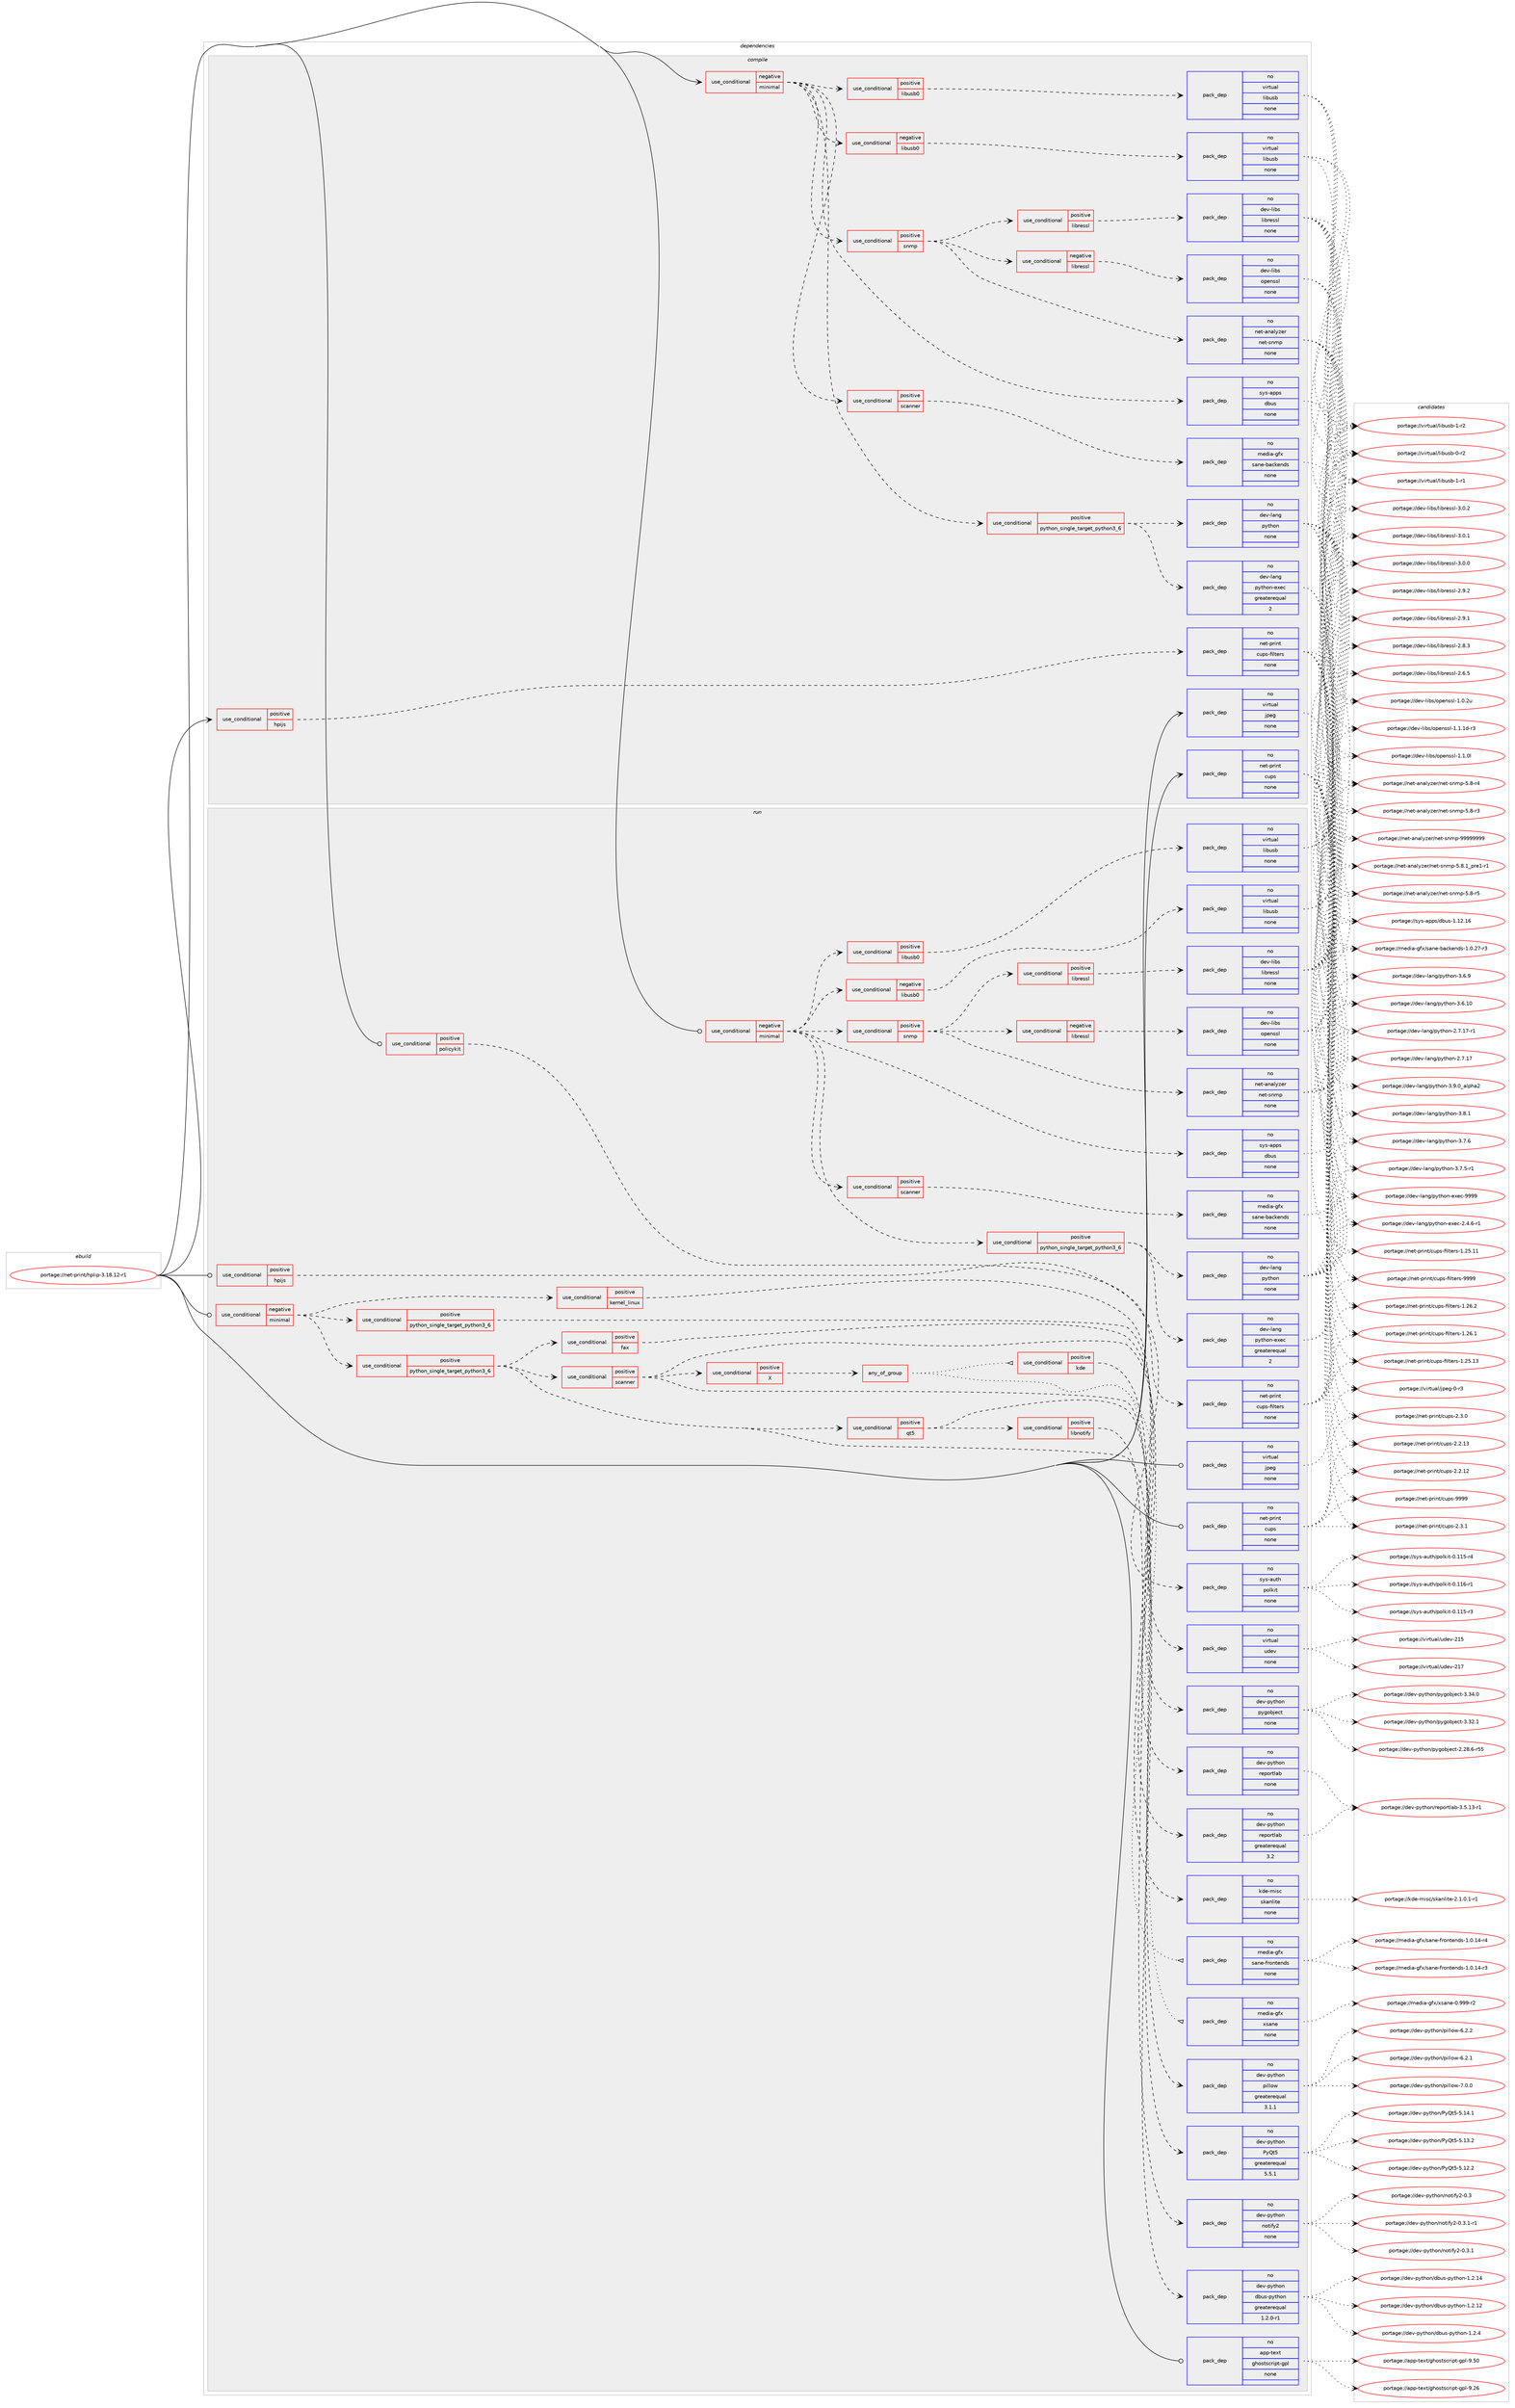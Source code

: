 digraph prolog {

# *************
# Graph options
# *************

newrank=true;
concentrate=true;
compound=true;
graph [rankdir=LR,fontname=Helvetica,fontsize=10,ranksep=1.5];#, ranksep=2.5, nodesep=0.2];
edge  [arrowhead=vee];
node  [fontname=Helvetica,fontsize=10];

# **********
# The ebuild
# **********

subgraph cluster_leftcol {
color=gray;
rank=same;
label=<<i>ebuild</i>>;
id [label="portage://net-print/hplip-3.18.12-r1", color=red, width=4, href="../net-print/hplip-3.18.12-r1.svg"];
}

# ****************
# The dependencies
# ****************

subgraph cluster_midcol {
color=gray;
label=<<i>dependencies</i>>;
subgraph cluster_compile {
fillcolor="#eeeeee";
style=filled;
label=<<i>compile</i>>;
subgraph cond23792 {
dependency117746 [label=<<TABLE BORDER="0" CELLBORDER="1" CELLSPACING="0" CELLPADDING="4"><TR><TD ROWSPAN="3" CELLPADDING="10">use_conditional</TD></TR><TR><TD>negative</TD></TR><TR><TD>minimal</TD></TR></TABLE>>, shape=none, color=red];
subgraph cond23793 {
dependency117747 [label=<<TABLE BORDER="0" CELLBORDER="1" CELLSPACING="0" CELLPADDING="4"><TR><TD ROWSPAN="3" CELLPADDING="10">use_conditional</TD></TR><TR><TD>positive</TD></TR><TR><TD>python_single_target_python3_6</TD></TR></TABLE>>, shape=none, color=red];
subgraph pack92022 {
dependency117748 [label=<<TABLE BORDER="0" CELLBORDER="1" CELLSPACING="0" CELLPADDING="4" WIDTH="220"><TR><TD ROWSPAN="6" CELLPADDING="30">pack_dep</TD></TR><TR><TD WIDTH="110">no</TD></TR><TR><TD>dev-lang</TD></TR><TR><TD>python</TD></TR><TR><TD>none</TD></TR><TR><TD></TD></TR></TABLE>>, shape=none, color=blue];
}
dependency117747:e -> dependency117748:w [weight=20,style="dashed",arrowhead="vee"];
subgraph pack92023 {
dependency117749 [label=<<TABLE BORDER="0" CELLBORDER="1" CELLSPACING="0" CELLPADDING="4" WIDTH="220"><TR><TD ROWSPAN="6" CELLPADDING="30">pack_dep</TD></TR><TR><TD WIDTH="110">no</TD></TR><TR><TD>dev-lang</TD></TR><TR><TD>python-exec</TD></TR><TR><TD>greaterequal</TD></TR><TR><TD>2</TD></TR></TABLE>>, shape=none, color=blue];
}
dependency117747:e -> dependency117749:w [weight=20,style="dashed",arrowhead="vee"];
}
dependency117746:e -> dependency117747:w [weight=20,style="dashed",arrowhead="vee"];
subgraph pack92024 {
dependency117750 [label=<<TABLE BORDER="0" CELLBORDER="1" CELLSPACING="0" CELLPADDING="4" WIDTH="220"><TR><TD ROWSPAN="6" CELLPADDING="30">pack_dep</TD></TR><TR><TD WIDTH="110">no</TD></TR><TR><TD>sys-apps</TD></TR><TR><TD>dbus</TD></TR><TR><TD>none</TD></TR><TR><TD></TD></TR></TABLE>>, shape=none, color=blue];
}
dependency117746:e -> dependency117750:w [weight=20,style="dashed",arrowhead="vee"];
subgraph cond23794 {
dependency117751 [label=<<TABLE BORDER="0" CELLBORDER="1" CELLSPACING="0" CELLPADDING="4"><TR><TD ROWSPAN="3" CELLPADDING="10">use_conditional</TD></TR><TR><TD>negative</TD></TR><TR><TD>libusb0</TD></TR></TABLE>>, shape=none, color=red];
subgraph pack92025 {
dependency117752 [label=<<TABLE BORDER="0" CELLBORDER="1" CELLSPACING="0" CELLPADDING="4" WIDTH="220"><TR><TD ROWSPAN="6" CELLPADDING="30">pack_dep</TD></TR><TR><TD WIDTH="110">no</TD></TR><TR><TD>virtual</TD></TR><TR><TD>libusb</TD></TR><TR><TD>none</TD></TR><TR><TD></TD></TR></TABLE>>, shape=none, color=blue];
}
dependency117751:e -> dependency117752:w [weight=20,style="dashed",arrowhead="vee"];
}
dependency117746:e -> dependency117751:w [weight=20,style="dashed",arrowhead="vee"];
subgraph cond23795 {
dependency117753 [label=<<TABLE BORDER="0" CELLBORDER="1" CELLSPACING="0" CELLPADDING="4"><TR><TD ROWSPAN="3" CELLPADDING="10">use_conditional</TD></TR><TR><TD>positive</TD></TR><TR><TD>libusb0</TD></TR></TABLE>>, shape=none, color=red];
subgraph pack92026 {
dependency117754 [label=<<TABLE BORDER="0" CELLBORDER="1" CELLSPACING="0" CELLPADDING="4" WIDTH="220"><TR><TD ROWSPAN="6" CELLPADDING="30">pack_dep</TD></TR><TR><TD WIDTH="110">no</TD></TR><TR><TD>virtual</TD></TR><TR><TD>libusb</TD></TR><TR><TD>none</TD></TR><TR><TD></TD></TR></TABLE>>, shape=none, color=blue];
}
dependency117753:e -> dependency117754:w [weight=20,style="dashed",arrowhead="vee"];
}
dependency117746:e -> dependency117753:w [weight=20,style="dashed",arrowhead="vee"];
subgraph cond23796 {
dependency117755 [label=<<TABLE BORDER="0" CELLBORDER="1" CELLSPACING="0" CELLPADDING="4"><TR><TD ROWSPAN="3" CELLPADDING="10">use_conditional</TD></TR><TR><TD>positive</TD></TR><TR><TD>scanner</TD></TR></TABLE>>, shape=none, color=red];
subgraph pack92027 {
dependency117756 [label=<<TABLE BORDER="0" CELLBORDER="1" CELLSPACING="0" CELLPADDING="4" WIDTH="220"><TR><TD ROWSPAN="6" CELLPADDING="30">pack_dep</TD></TR><TR><TD WIDTH="110">no</TD></TR><TR><TD>media-gfx</TD></TR><TR><TD>sane-backends</TD></TR><TR><TD>none</TD></TR><TR><TD></TD></TR></TABLE>>, shape=none, color=blue];
}
dependency117755:e -> dependency117756:w [weight=20,style="dashed",arrowhead="vee"];
}
dependency117746:e -> dependency117755:w [weight=20,style="dashed",arrowhead="vee"];
subgraph cond23797 {
dependency117757 [label=<<TABLE BORDER="0" CELLBORDER="1" CELLSPACING="0" CELLPADDING="4"><TR><TD ROWSPAN="3" CELLPADDING="10">use_conditional</TD></TR><TR><TD>positive</TD></TR><TR><TD>snmp</TD></TR></TABLE>>, shape=none, color=red];
subgraph cond23798 {
dependency117758 [label=<<TABLE BORDER="0" CELLBORDER="1" CELLSPACING="0" CELLPADDING="4"><TR><TD ROWSPAN="3" CELLPADDING="10">use_conditional</TD></TR><TR><TD>negative</TD></TR><TR><TD>libressl</TD></TR></TABLE>>, shape=none, color=red];
subgraph pack92028 {
dependency117759 [label=<<TABLE BORDER="0" CELLBORDER="1" CELLSPACING="0" CELLPADDING="4" WIDTH="220"><TR><TD ROWSPAN="6" CELLPADDING="30">pack_dep</TD></TR><TR><TD WIDTH="110">no</TD></TR><TR><TD>dev-libs</TD></TR><TR><TD>openssl</TD></TR><TR><TD>none</TD></TR><TR><TD></TD></TR></TABLE>>, shape=none, color=blue];
}
dependency117758:e -> dependency117759:w [weight=20,style="dashed",arrowhead="vee"];
}
dependency117757:e -> dependency117758:w [weight=20,style="dashed",arrowhead="vee"];
subgraph cond23799 {
dependency117760 [label=<<TABLE BORDER="0" CELLBORDER="1" CELLSPACING="0" CELLPADDING="4"><TR><TD ROWSPAN="3" CELLPADDING="10">use_conditional</TD></TR><TR><TD>positive</TD></TR><TR><TD>libressl</TD></TR></TABLE>>, shape=none, color=red];
subgraph pack92029 {
dependency117761 [label=<<TABLE BORDER="0" CELLBORDER="1" CELLSPACING="0" CELLPADDING="4" WIDTH="220"><TR><TD ROWSPAN="6" CELLPADDING="30">pack_dep</TD></TR><TR><TD WIDTH="110">no</TD></TR><TR><TD>dev-libs</TD></TR><TR><TD>libressl</TD></TR><TR><TD>none</TD></TR><TR><TD></TD></TR></TABLE>>, shape=none, color=blue];
}
dependency117760:e -> dependency117761:w [weight=20,style="dashed",arrowhead="vee"];
}
dependency117757:e -> dependency117760:w [weight=20,style="dashed",arrowhead="vee"];
subgraph pack92030 {
dependency117762 [label=<<TABLE BORDER="0" CELLBORDER="1" CELLSPACING="0" CELLPADDING="4" WIDTH="220"><TR><TD ROWSPAN="6" CELLPADDING="30">pack_dep</TD></TR><TR><TD WIDTH="110">no</TD></TR><TR><TD>net-analyzer</TD></TR><TR><TD>net-snmp</TD></TR><TR><TD>none</TD></TR><TR><TD></TD></TR></TABLE>>, shape=none, color=blue];
}
dependency117757:e -> dependency117762:w [weight=20,style="dashed",arrowhead="vee"];
}
dependency117746:e -> dependency117757:w [weight=20,style="dashed",arrowhead="vee"];
}
id:e -> dependency117746:w [weight=20,style="solid",arrowhead="vee"];
subgraph cond23800 {
dependency117763 [label=<<TABLE BORDER="0" CELLBORDER="1" CELLSPACING="0" CELLPADDING="4"><TR><TD ROWSPAN="3" CELLPADDING="10">use_conditional</TD></TR><TR><TD>positive</TD></TR><TR><TD>hpijs</TD></TR></TABLE>>, shape=none, color=red];
subgraph pack92031 {
dependency117764 [label=<<TABLE BORDER="0" CELLBORDER="1" CELLSPACING="0" CELLPADDING="4" WIDTH="220"><TR><TD ROWSPAN="6" CELLPADDING="30">pack_dep</TD></TR><TR><TD WIDTH="110">no</TD></TR><TR><TD>net-print</TD></TR><TR><TD>cups-filters</TD></TR><TR><TD>none</TD></TR><TR><TD></TD></TR></TABLE>>, shape=none, color=blue];
}
dependency117763:e -> dependency117764:w [weight=20,style="dashed",arrowhead="vee"];
}
id:e -> dependency117763:w [weight=20,style="solid",arrowhead="vee"];
subgraph pack92032 {
dependency117765 [label=<<TABLE BORDER="0" CELLBORDER="1" CELLSPACING="0" CELLPADDING="4" WIDTH="220"><TR><TD ROWSPAN="6" CELLPADDING="30">pack_dep</TD></TR><TR><TD WIDTH="110">no</TD></TR><TR><TD>net-print</TD></TR><TR><TD>cups</TD></TR><TR><TD>none</TD></TR><TR><TD></TD></TR></TABLE>>, shape=none, color=blue];
}
id:e -> dependency117765:w [weight=20,style="solid",arrowhead="vee"];
subgraph pack92033 {
dependency117766 [label=<<TABLE BORDER="0" CELLBORDER="1" CELLSPACING="0" CELLPADDING="4" WIDTH="220"><TR><TD ROWSPAN="6" CELLPADDING="30">pack_dep</TD></TR><TR><TD WIDTH="110">no</TD></TR><TR><TD>virtual</TD></TR><TR><TD>jpeg</TD></TR><TR><TD>none</TD></TR><TR><TD></TD></TR></TABLE>>, shape=none, color=blue];
}
id:e -> dependency117766:w [weight=20,style="solid",arrowhead="vee"];
}
subgraph cluster_compileandrun {
fillcolor="#eeeeee";
style=filled;
label=<<i>compile and run</i>>;
}
subgraph cluster_run {
fillcolor="#eeeeee";
style=filled;
label=<<i>run</i>>;
subgraph cond23801 {
dependency117767 [label=<<TABLE BORDER="0" CELLBORDER="1" CELLSPACING="0" CELLPADDING="4"><TR><TD ROWSPAN="3" CELLPADDING="10">use_conditional</TD></TR><TR><TD>negative</TD></TR><TR><TD>minimal</TD></TR></TABLE>>, shape=none, color=red];
subgraph cond23802 {
dependency117768 [label=<<TABLE BORDER="0" CELLBORDER="1" CELLSPACING="0" CELLPADDING="4"><TR><TD ROWSPAN="3" CELLPADDING="10">use_conditional</TD></TR><TR><TD>positive</TD></TR><TR><TD>python_single_target_python3_6</TD></TR></TABLE>>, shape=none, color=red];
subgraph pack92034 {
dependency117769 [label=<<TABLE BORDER="0" CELLBORDER="1" CELLSPACING="0" CELLPADDING="4" WIDTH="220"><TR><TD ROWSPAN="6" CELLPADDING="30">pack_dep</TD></TR><TR><TD WIDTH="110">no</TD></TR><TR><TD>dev-lang</TD></TR><TR><TD>python</TD></TR><TR><TD>none</TD></TR><TR><TD></TD></TR></TABLE>>, shape=none, color=blue];
}
dependency117768:e -> dependency117769:w [weight=20,style="dashed",arrowhead="vee"];
subgraph pack92035 {
dependency117770 [label=<<TABLE BORDER="0" CELLBORDER="1" CELLSPACING="0" CELLPADDING="4" WIDTH="220"><TR><TD ROWSPAN="6" CELLPADDING="30">pack_dep</TD></TR><TR><TD WIDTH="110">no</TD></TR><TR><TD>dev-lang</TD></TR><TR><TD>python-exec</TD></TR><TR><TD>greaterequal</TD></TR><TR><TD>2</TD></TR></TABLE>>, shape=none, color=blue];
}
dependency117768:e -> dependency117770:w [weight=20,style="dashed",arrowhead="vee"];
}
dependency117767:e -> dependency117768:w [weight=20,style="dashed",arrowhead="vee"];
subgraph pack92036 {
dependency117771 [label=<<TABLE BORDER="0" CELLBORDER="1" CELLSPACING="0" CELLPADDING="4" WIDTH="220"><TR><TD ROWSPAN="6" CELLPADDING="30">pack_dep</TD></TR><TR><TD WIDTH="110">no</TD></TR><TR><TD>sys-apps</TD></TR><TR><TD>dbus</TD></TR><TR><TD>none</TD></TR><TR><TD></TD></TR></TABLE>>, shape=none, color=blue];
}
dependency117767:e -> dependency117771:w [weight=20,style="dashed",arrowhead="vee"];
subgraph cond23803 {
dependency117772 [label=<<TABLE BORDER="0" CELLBORDER="1" CELLSPACING="0" CELLPADDING="4"><TR><TD ROWSPAN="3" CELLPADDING="10">use_conditional</TD></TR><TR><TD>negative</TD></TR><TR><TD>libusb0</TD></TR></TABLE>>, shape=none, color=red];
subgraph pack92037 {
dependency117773 [label=<<TABLE BORDER="0" CELLBORDER="1" CELLSPACING="0" CELLPADDING="4" WIDTH="220"><TR><TD ROWSPAN="6" CELLPADDING="30">pack_dep</TD></TR><TR><TD WIDTH="110">no</TD></TR><TR><TD>virtual</TD></TR><TR><TD>libusb</TD></TR><TR><TD>none</TD></TR><TR><TD></TD></TR></TABLE>>, shape=none, color=blue];
}
dependency117772:e -> dependency117773:w [weight=20,style="dashed",arrowhead="vee"];
}
dependency117767:e -> dependency117772:w [weight=20,style="dashed",arrowhead="vee"];
subgraph cond23804 {
dependency117774 [label=<<TABLE BORDER="0" CELLBORDER="1" CELLSPACING="0" CELLPADDING="4"><TR><TD ROWSPAN="3" CELLPADDING="10">use_conditional</TD></TR><TR><TD>positive</TD></TR><TR><TD>libusb0</TD></TR></TABLE>>, shape=none, color=red];
subgraph pack92038 {
dependency117775 [label=<<TABLE BORDER="0" CELLBORDER="1" CELLSPACING="0" CELLPADDING="4" WIDTH="220"><TR><TD ROWSPAN="6" CELLPADDING="30">pack_dep</TD></TR><TR><TD WIDTH="110">no</TD></TR><TR><TD>virtual</TD></TR><TR><TD>libusb</TD></TR><TR><TD>none</TD></TR><TR><TD></TD></TR></TABLE>>, shape=none, color=blue];
}
dependency117774:e -> dependency117775:w [weight=20,style="dashed",arrowhead="vee"];
}
dependency117767:e -> dependency117774:w [weight=20,style="dashed",arrowhead="vee"];
subgraph cond23805 {
dependency117776 [label=<<TABLE BORDER="0" CELLBORDER="1" CELLSPACING="0" CELLPADDING="4"><TR><TD ROWSPAN="3" CELLPADDING="10">use_conditional</TD></TR><TR><TD>positive</TD></TR><TR><TD>scanner</TD></TR></TABLE>>, shape=none, color=red];
subgraph pack92039 {
dependency117777 [label=<<TABLE BORDER="0" CELLBORDER="1" CELLSPACING="0" CELLPADDING="4" WIDTH="220"><TR><TD ROWSPAN="6" CELLPADDING="30">pack_dep</TD></TR><TR><TD WIDTH="110">no</TD></TR><TR><TD>media-gfx</TD></TR><TR><TD>sane-backends</TD></TR><TR><TD>none</TD></TR><TR><TD></TD></TR></TABLE>>, shape=none, color=blue];
}
dependency117776:e -> dependency117777:w [weight=20,style="dashed",arrowhead="vee"];
}
dependency117767:e -> dependency117776:w [weight=20,style="dashed",arrowhead="vee"];
subgraph cond23806 {
dependency117778 [label=<<TABLE BORDER="0" CELLBORDER="1" CELLSPACING="0" CELLPADDING="4"><TR><TD ROWSPAN="3" CELLPADDING="10">use_conditional</TD></TR><TR><TD>positive</TD></TR><TR><TD>snmp</TD></TR></TABLE>>, shape=none, color=red];
subgraph cond23807 {
dependency117779 [label=<<TABLE BORDER="0" CELLBORDER="1" CELLSPACING="0" CELLPADDING="4"><TR><TD ROWSPAN="3" CELLPADDING="10">use_conditional</TD></TR><TR><TD>negative</TD></TR><TR><TD>libressl</TD></TR></TABLE>>, shape=none, color=red];
subgraph pack92040 {
dependency117780 [label=<<TABLE BORDER="0" CELLBORDER="1" CELLSPACING="0" CELLPADDING="4" WIDTH="220"><TR><TD ROWSPAN="6" CELLPADDING="30">pack_dep</TD></TR><TR><TD WIDTH="110">no</TD></TR><TR><TD>dev-libs</TD></TR><TR><TD>openssl</TD></TR><TR><TD>none</TD></TR><TR><TD></TD></TR></TABLE>>, shape=none, color=blue];
}
dependency117779:e -> dependency117780:w [weight=20,style="dashed",arrowhead="vee"];
}
dependency117778:e -> dependency117779:w [weight=20,style="dashed",arrowhead="vee"];
subgraph cond23808 {
dependency117781 [label=<<TABLE BORDER="0" CELLBORDER="1" CELLSPACING="0" CELLPADDING="4"><TR><TD ROWSPAN="3" CELLPADDING="10">use_conditional</TD></TR><TR><TD>positive</TD></TR><TR><TD>libressl</TD></TR></TABLE>>, shape=none, color=red];
subgraph pack92041 {
dependency117782 [label=<<TABLE BORDER="0" CELLBORDER="1" CELLSPACING="0" CELLPADDING="4" WIDTH="220"><TR><TD ROWSPAN="6" CELLPADDING="30">pack_dep</TD></TR><TR><TD WIDTH="110">no</TD></TR><TR><TD>dev-libs</TD></TR><TR><TD>libressl</TD></TR><TR><TD>none</TD></TR><TR><TD></TD></TR></TABLE>>, shape=none, color=blue];
}
dependency117781:e -> dependency117782:w [weight=20,style="dashed",arrowhead="vee"];
}
dependency117778:e -> dependency117781:w [weight=20,style="dashed",arrowhead="vee"];
subgraph pack92042 {
dependency117783 [label=<<TABLE BORDER="0" CELLBORDER="1" CELLSPACING="0" CELLPADDING="4" WIDTH="220"><TR><TD ROWSPAN="6" CELLPADDING="30">pack_dep</TD></TR><TR><TD WIDTH="110">no</TD></TR><TR><TD>net-analyzer</TD></TR><TR><TD>net-snmp</TD></TR><TR><TD>none</TD></TR><TR><TD></TD></TR></TABLE>>, shape=none, color=blue];
}
dependency117778:e -> dependency117783:w [weight=20,style="dashed",arrowhead="vee"];
}
dependency117767:e -> dependency117778:w [weight=20,style="dashed",arrowhead="vee"];
}
id:e -> dependency117767:w [weight=20,style="solid",arrowhead="odot"];
subgraph cond23809 {
dependency117784 [label=<<TABLE BORDER="0" CELLBORDER="1" CELLSPACING="0" CELLPADDING="4"><TR><TD ROWSPAN="3" CELLPADDING="10">use_conditional</TD></TR><TR><TD>negative</TD></TR><TR><TD>minimal</TD></TR></TABLE>>, shape=none, color=red];
subgraph cond23810 {
dependency117785 [label=<<TABLE BORDER="0" CELLBORDER="1" CELLSPACING="0" CELLPADDING="4"><TR><TD ROWSPAN="3" CELLPADDING="10">use_conditional</TD></TR><TR><TD>positive</TD></TR><TR><TD>python_single_target_python3_6</TD></TR></TABLE>>, shape=none, color=red];
subgraph pack92043 {
dependency117786 [label=<<TABLE BORDER="0" CELLBORDER="1" CELLSPACING="0" CELLPADDING="4" WIDTH="220"><TR><TD ROWSPAN="6" CELLPADDING="30">pack_dep</TD></TR><TR><TD WIDTH="110">no</TD></TR><TR><TD>dev-python</TD></TR><TR><TD>pygobject</TD></TR><TR><TD>none</TD></TR><TR><TD></TD></TR></TABLE>>, shape=none, color=blue];
}
dependency117785:e -> dependency117786:w [weight=20,style="dashed",arrowhead="vee"];
}
dependency117784:e -> dependency117785:w [weight=20,style="dashed",arrowhead="vee"];
subgraph cond23811 {
dependency117787 [label=<<TABLE BORDER="0" CELLBORDER="1" CELLSPACING="0" CELLPADDING="4"><TR><TD ROWSPAN="3" CELLPADDING="10">use_conditional</TD></TR><TR><TD>positive</TD></TR><TR><TD>kernel_linux</TD></TR></TABLE>>, shape=none, color=red];
subgraph pack92044 {
dependency117788 [label=<<TABLE BORDER="0" CELLBORDER="1" CELLSPACING="0" CELLPADDING="4" WIDTH="220"><TR><TD ROWSPAN="6" CELLPADDING="30">pack_dep</TD></TR><TR><TD WIDTH="110">no</TD></TR><TR><TD>virtual</TD></TR><TR><TD>udev</TD></TR><TR><TD>none</TD></TR><TR><TD></TD></TR></TABLE>>, shape=none, color=blue];
}
dependency117787:e -> dependency117788:w [weight=20,style="dashed",arrowhead="vee"];
}
dependency117784:e -> dependency117787:w [weight=20,style="dashed",arrowhead="vee"];
subgraph cond23812 {
dependency117789 [label=<<TABLE BORDER="0" CELLBORDER="1" CELLSPACING="0" CELLPADDING="4"><TR><TD ROWSPAN="3" CELLPADDING="10">use_conditional</TD></TR><TR><TD>positive</TD></TR><TR><TD>python_single_target_python3_6</TD></TR></TABLE>>, shape=none, color=red];
subgraph pack92045 {
dependency117790 [label=<<TABLE BORDER="0" CELLBORDER="1" CELLSPACING="0" CELLPADDING="4" WIDTH="220"><TR><TD ROWSPAN="6" CELLPADDING="30">pack_dep</TD></TR><TR><TD WIDTH="110">no</TD></TR><TR><TD>dev-python</TD></TR><TR><TD>dbus-python</TD></TR><TR><TD>greaterequal</TD></TR><TR><TD>1.2.0-r1</TD></TR></TABLE>>, shape=none, color=blue];
}
dependency117789:e -> dependency117790:w [weight=20,style="dashed",arrowhead="vee"];
subgraph cond23813 {
dependency117791 [label=<<TABLE BORDER="0" CELLBORDER="1" CELLSPACING="0" CELLPADDING="4"><TR><TD ROWSPAN="3" CELLPADDING="10">use_conditional</TD></TR><TR><TD>positive</TD></TR><TR><TD>fax</TD></TR></TABLE>>, shape=none, color=red];
subgraph pack92046 {
dependency117792 [label=<<TABLE BORDER="0" CELLBORDER="1" CELLSPACING="0" CELLPADDING="4" WIDTH="220"><TR><TD ROWSPAN="6" CELLPADDING="30">pack_dep</TD></TR><TR><TD WIDTH="110">no</TD></TR><TR><TD>dev-python</TD></TR><TR><TD>reportlab</TD></TR><TR><TD>none</TD></TR><TR><TD></TD></TR></TABLE>>, shape=none, color=blue];
}
dependency117791:e -> dependency117792:w [weight=20,style="dashed",arrowhead="vee"];
}
dependency117789:e -> dependency117791:w [weight=20,style="dashed",arrowhead="vee"];
subgraph cond23814 {
dependency117793 [label=<<TABLE BORDER="0" CELLBORDER="1" CELLSPACING="0" CELLPADDING="4"><TR><TD ROWSPAN="3" CELLPADDING="10">use_conditional</TD></TR><TR><TD>positive</TD></TR><TR><TD>qt5</TD></TR></TABLE>>, shape=none, color=red];
subgraph pack92047 {
dependency117794 [label=<<TABLE BORDER="0" CELLBORDER="1" CELLSPACING="0" CELLPADDING="4" WIDTH="220"><TR><TD ROWSPAN="6" CELLPADDING="30">pack_dep</TD></TR><TR><TD WIDTH="110">no</TD></TR><TR><TD>dev-python</TD></TR><TR><TD>PyQt5</TD></TR><TR><TD>greaterequal</TD></TR><TR><TD>5.5.1</TD></TR></TABLE>>, shape=none, color=blue];
}
dependency117793:e -> dependency117794:w [weight=20,style="dashed",arrowhead="vee"];
subgraph cond23815 {
dependency117795 [label=<<TABLE BORDER="0" CELLBORDER="1" CELLSPACING="0" CELLPADDING="4"><TR><TD ROWSPAN="3" CELLPADDING="10">use_conditional</TD></TR><TR><TD>positive</TD></TR><TR><TD>libnotify</TD></TR></TABLE>>, shape=none, color=red];
subgraph pack92048 {
dependency117796 [label=<<TABLE BORDER="0" CELLBORDER="1" CELLSPACING="0" CELLPADDING="4" WIDTH="220"><TR><TD ROWSPAN="6" CELLPADDING="30">pack_dep</TD></TR><TR><TD WIDTH="110">no</TD></TR><TR><TD>dev-python</TD></TR><TR><TD>notify2</TD></TR><TR><TD>none</TD></TR><TR><TD></TD></TR></TABLE>>, shape=none, color=blue];
}
dependency117795:e -> dependency117796:w [weight=20,style="dashed",arrowhead="vee"];
}
dependency117793:e -> dependency117795:w [weight=20,style="dashed",arrowhead="vee"];
}
dependency117789:e -> dependency117793:w [weight=20,style="dashed",arrowhead="vee"];
subgraph cond23816 {
dependency117797 [label=<<TABLE BORDER="0" CELLBORDER="1" CELLSPACING="0" CELLPADDING="4"><TR><TD ROWSPAN="3" CELLPADDING="10">use_conditional</TD></TR><TR><TD>positive</TD></TR><TR><TD>scanner</TD></TR></TABLE>>, shape=none, color=red];
subgraph pack92049 {
dependency117798 [label=<<TABLE BORDER="0" CELLBORDER="1" CELLSPACING="0" CELLPADDING="4" WIDTH="220"><TR><TD ROWSPAN="6" CELLPADDING="30">pack_dep</TD></TR><TR><TD WIDTH="110">no</TD></TR><TR><TD>dev-python</TD></TR><TR><TD>reportlab</TD></TR><TR><TD>greaterequal</TD></TR><TR><TD>3.2</TD></TR></TABLE>>, shape=none, color=blue];
}
dependency117797:e -> dependency117798:w [weight=20,style="dashed",arrowhead="vee"];
subgraph pack92050 {
dependency117799 [label=<<TABLE BORDER="0" CELLBORDER="1" CELLSPACING="0" CELLPADDING="4" WIDTH="220"><TR><TD ROWSPAN="6" CELLPADDING="30">pack_dep</TD></TR><TR><TD WIDTH="110">no</TD></TR><TR><TD>dev-python</TD></TR><TR><TD>pillow</TD></TR><TR><TD>greaterequal</TD></TR><TR><TD>3.1.1</TD></TR></TABLE>>, shape=none, color=blue];
}
dependency117797:e -> dependency117799:w [weight=20,style="dashed",arrowhead="vee"];
subgraph cond23817 {
dependency117800 [label=<<TABLE BORDER="0" CELLBORDER="1" CELLSPACING="0" CELLPADDING="4"><TR><TD ROWSPAN="3" CELLPADDING="10">use_conditional</TD></TR><TR><TD>positive</TD></TR><TR><TD>X</TD></TR></TABLE>>, shape=none, color=red];
subgraph any1833 {
dependency117801 [label=<<TABLE BORDER="0" CELLBORDER="1" CELLSPACING="0" CELLPADDING="4"><TR><TD CELLPADDING="10">any_of_group</TD></TR></TABLE>>, shape=none, color=red];subgraph cond23818 {
dependency117802 [label=<<TABLE BORDER="0" CELLBORDER="1" CELLSPACING="0" CELLPADDING="4"><TR><TD ROWSPAN="3" CELLPADDING="10">use_conditional</TD></TR><TR><TD>positive</TD></TR><TR><TD>kde</TD></TR></TABLE>>, shape=none, color=red];
subgraph pack92051 {
dependency117803 [label=<<TABLE BORDER="0" CELLBORDER="1" CELLSPACING="0" CELLPADDING="4" WIDTH="220"><TR><TD ROWSPAN="6" CELLPADDING="30">pack_dep</TD></TR><TR><TD WIDTH="110">no</TD></TR><TR><TD>kde-misc</TD></TR><TR><TD>skanlite</TD></TR><TR><TD>none</TD></TR><TR><TD></TD></TR></TABLE>>, shape=none, color=blue];
}
dependency117802:e -> dependency117803:w [weight=20,style="dashed",arrowhead="vee"];
}
dependency117801:e -> dependency117802:w [weight=20,style="dotted",arrowhead="oinv"];
subgraph pack92052 {
dependency117804 [label=<<TABLE BORDER="0" CELLBORDER="1" CELLSPACING="0" CELLPADDING="4" WIDTH="220"><TR><TD ROWSPAN="6" CELLPADDING="30">pack_dep</TD></TR><TR><TD WIDTH="110">no</TD></TR><TR><TD>media-gfx</TD></TR><TR><TD>xsane</TD></TR><TR><TD>none</TD></TR><TR><TD></TD></TR></TABLE>>, shape=none, color=blue];
}
dependency117801:e -> dependency117804:w [weight=20,style="dotted",arrowhead="oinv"];
subgraph pack92053 {
dependency117805 [label=<<TABLE BORDER="0" CELLBORDER="1" CELLSPACING="0" CELLPADDING="4" WIDTH="220"><TR><TD ROWSPAN="6" CELLPADDING="30">pack_dep</TD></TR><TR><TD WIDTH="110">no</TD></TR><TR><TD>media-gfx</TD></TR><TR><TD>sane-frontends</TD></TR><TR><TD>none</TD></TR><TR><TD></TD></TR></TABLE>>, shape=none, color=blue];
}
dependency117801:e -> dependency117805:w [weight=20,style="dotted",arrowhead="oinv"];
}
dependency117800:e -> dependency117801:w [weight=20,style="dashed",arrowhead="vee"];
}
dependency117797:e -> dependency117800:w [weight=20,style="dashed",arrowhead="vee"];
}
dependency117789:e -> dependency117797:w [weight=20,style="dashed",arrowhead="vee"];
}
dependency117784:e -> dependency117789:w [weight=20,style="dashed",arrowhead="vee"];
}
id:e -> dependency117784:w [weight=20,style="solid",arrowhead="odot"];
subgraph cond23819 {
dependency117806 [label=<<TABLE BORDER="0" CELLBORDER="1" CELLSPACING="0" CELLPADDING="4"><TR><TD ROWSPAN="3" CELLPADDING="10">use_conditional</TD></TR><TR><TD>positive</TD></TR><TR><TD>hpijs</TD></TR></TABLE>>, shape=none, color=red];
subgraph pack92054 {
dependency117807 [label=<<TABLE BORDER="0" CELLBORDER="1" CELLSPACING="0" CELLPADDING="4" WIDTH="220"><TR><TD ROWSPAN="6" CELLPADDING="30">pack_dep</TD></TR><TR><TD WIDTH="110">no</TD></TR><TR><TD>net-print</TD></TR><TR><TD>cups-filters</TD></TR><TR><TD>none</TD></TR><TR><TD></TD></TR></TABLE>>, shape=none, color=blue];
}
dependency117806:e -> dependency117807:w [weight=20,style="dashed",arrowhead="vee"];
}
id:e -> dependency117806:w [weight=20,style="solid",arrowhead="odot"];
subgraph cond23820 {
dependency117808 [label=<<TABLE BORDER="0" CELLBORDER="1" CELLSPACING="0" CELLPADDING="4"><TR><TD ROWSPAN="3" CELLPADDING="10">use_conditional</TD></TR><TR><TD>positive</TD></TR><TR><TD>policykit</TD></TR></TABLE>>, shape=none, color=red];
subgraph pack92055 {
dependency117809 [label=<<TABLE BORDER="0" CELLBORDER="1" CELLSPACING="0" CELLPADDING="4" WIDTH="220"><TR><TD ROWSPAN="6" CELLPADDING="30">pack_dep</TD></TR><TR><TD WIDTH="110">no</TD></TR><TR><TD>sys-auth</TD></TR><TR><TD>polkit</TD></TR><TR><TD>none</TD></TR><TR><TD></TD></TR></TABLE>>, shape=none, color=blue];
}
dependency117808:e -> dependency117809:w [weight=20,style="dashed",arrowhead="vee"];
}
id:e -> dependency117808:w [weight=20,style="solid",arrowhead="odot"];
subgraph pack92056 {
dependency117810 [label=<<TABLE BORDER="0" CELLBORDER="1" CELLSPACING="0" CELLPADDING="4" WIDTH="220"><TR><TD ROWSPAN="6" CELLPADDING="30">pack_dep</TD></TR><TR><TD WIDTH="110">no</TD></TR><TR><TD>app-text</TD></TR><TR><TD>ghostscript-gpl</TD></TR><TR><TD>none</TD></TR><TR><TD></TD></TR></TABLE>>, shape=none, color=blue];
}
id:e -> dependency117810:w [weight=20,style="solid",arrowhead="odot"];
subgraph pack92057 {
dependency117811 [label=<<TABLE BORDER="0" CELLBORDER="1" CELLSPACING="0" CELLPADDING="4" WIDTH="220"><TR><TD ROWSPAN="6" CELLPADDING="30">pack_dep</TD></TR><TR><TD WIDTH="110">no</TD></TR><TR><TD>net-print</TD></TR><TR><TD>cups</TD></TR><TR><TD>none</TD></TR><TR><TD></TD></TR></TABLE>>, shape=none, color=blue];
}
id:e -> dependency117811:w [weight=20,style="solid",arrowhead="odot"];
subgraph pack92058 {
dependency117812 [label=<<TABLE BORDER="0" CELLBORDER="1" CELLSPACING="0" CELLPADDING="4" WIDTH="220"><TR><TD ROWSPAN="6" CELLPADDING="30">pack_dep</TD></TR><TR><TD WIDTH="110">no</TD></TR><TR><TD>virtual</TD></TR><TR><TD>jpeg</TD></TR><TR><TD>none</TD></TR><TR><TD></TD></TR></TABLE>>, shape=none, color=blue];
}
id:e -> dependency117812:w [weight=20,style="solid",arrowhead="odot"];
}
}

# **************
# The candidates
# **************

subgraph cluster_choices {
rank=same;
color=gray;
label=<<i>candidates</i>>;

subgraph choice92022 {
color=black;
nodesep=1;
choice10010111845108971101034711212111610411111045514657464895971081121049750 [label="portage://dev-lang/python-3.9.0_alpha2", color=red, width=4,href="../dev-lang/python-3.9.0_alpha2.svg"];
choice100101118451089711010347112121116104111110455146564649 [label="portage://dev-lang/python-3.8.1", color=red, width=4,href="../dev-lang/python-3.8.1.svg"];
choice100101118451089711010347112121116104111110455146554654 [label="portage://dev-lang/python-3.7.6", color=red, width=4,href="../dev-lang/python-3.7.6.svg"];
choice1001011184510897110103471121211161041111104551465546534511449 [label="portage://dev-lang/python-3.7.5-r1", color=red, width=4,href="../dev-lang/python-3.7.5-r1.svg"];
choice100101118451089711010347112121116104111110455146544657 [label="portage://dev-lang/python-3.6.9", color=red, width=4,href="../dev-lang/python-3.6.9.svg"];
choice10010111845108971101034711212111610411111045514654464948 [label="portage://dev-lang/python-3.6.10", color=red, width=4,href="../dev-lang/python-3.6.10.svg"];
choice100101118451089711010347112121116104111110455046554649554511449 [label="portage://dev-lang/python-2.7.17-r1", color=red, width=4,href="../dev-lang/python-2.7.17-r1.svg"];
choice10010111845108971101034711212111610411111045504655464955 [label="portage://dev-lang/python-2.7.17", color=red, width=4,href="../dev-lang/python-2.7.17.svg"];
dependency117748:e -> choice10010111845108971101034711212111610411111045514657464895971081121049750:w [style=dotted,weight="100"];
dependency117748:e -> choice100101118451089711010347112121116104111110455146564649:w [style=dotted,weight="100"];
dependency117748:e -> choice100101118451089711010347112121116104111110455146554654:w [style=dotted,weight="100"];
dependency117748:e -> choice1001011184510897110103471121211161041111104551465546534511449:w [style=dotted,weight="100"];
dependency117748:e -> choice100101118451089711010347112121116104111110455146544657:w [style=dotted,weight="100"];
dependency117748:e -> choice10010111845108971101034711212111610411111045514654464948:w [style=dotted,weight="100"];
dependency117748:e -> choice100101118451089711010347112121116104111110455046554649554511449:w [style=dotted,weight="100"];
dependency117748:e -> choice10010111845108971101034711212111610411111045504655464955:w [style=dotted,weight="100"];
}
subgraph choice92023 {
color=black;
nodesep=1;
choice10010111845108971101034711212111610411111045101120101994557575757 [label="portage://dev-lang/python-exec-9999", color=red, width=4,href="../dev-lang/python-exec-9999.svg"];
choice10010111845108971101034711212111610411111045101120101994550465246544511449 [label="portage://dev-lang/python-exec-2.4.6-r1", color=red, width=4,href="../dev-lang/python-exec-2.4.6-r1.svg"];
dependency117749:e -> choice10010111845108971101034711212111610411111045101120101994557575757:w [style=dotted,weight="100"];
dependency117749:e -> choice10010111845108971101034711212111610411111045101120101994550465246544511449:w [style=dotted,weight="100"];
}
subgraph choice92024 {
color=black;
nodesep=1;
choice115121115459711211211547100981171154549464950464954 [label="portage://sys-apps/dbus-1.12.16", color=red, width=4,href="../sys-apps/dbus-1.12.16.svg"];
dependency117750:e -> choice115121115459711211211547100981171154549464950464954:w [style=dotted,weight="100"];
}
subgraph choice92025 {
color=black;
nodesep=1;
choice1181051141161179710847108105981171159845494511450 [label="portage://virtual/libusb-1-r2", color=red, width=4,href="../virtual/libusb-1-r2.svg"];
choice1181051141161179710847108105981171159845494511449 [label="portage://virtual/libusb-1-r1", color=red, width=4,href="../virtual/libusb-1-r1.svg"];
choice1181051141161179710847108105981171159845484511450 [label="portage://virtual/libusb-0-r2", color=red, width=4,href="../virtual/libusb-0-r2.svg"];
dependency117752:e -> choice1181051141161179710847108105981171159845494511450:w [style=dotted,weight="100"];
dependency117752:e -> choice1181051141161179710847108105981171159845494511449:w [style=dotted,weight="100"];
dependency117752:e -> choice1181051141161179710847108105981171159845484511450:w [style=dotted,weight="100"];
}
subgraph choice92026 {
color=black;
nodesep=1;
choice1181051141161179710847108105981171159845494511450 [label="portage://virtual/libusb-1-r2", color=red, width=4,href="../virtual/libusb-1-r2.svg"];
choice1181051141161179710847108105981171159845494511449 [label="portage://virtual/libusb-1-r1", color=red, width=4,href="../virtual/libusb-1-r1.svg"];
choice1181051141161179710847108105981171159845484511450 [label="portage://virtual/libusb-0-r2", color=red, width=4,href="../virtual/libusb-0-r2.svg"];
dependency117754:e -> choice1181051141161179710847108105981171159845494511450:w [style=dotted,weight="100"];
dependency117754:e -> choice1181051141161179710847108105981171159845494511449:w [style=dotted,weight="100"];
dependency117754:e -> choice1181051141161179710847108105981171159845484511450:w [style=dotted,weight="100"];
}
subgraph choice92027 {
color=black;
nodesep=1;
choice1091011001059745103102120471159711010145989799107101110100115454946484650554511451 [label="portage://media-gfx/sane-backends-1.0.27-r3", color=red, width=4,href="../media-gfx/sane-backends-1.0.27-r3.svg"];
dependency117756:e -> choice1091011001059745103102120471159711010145989799107101110100115454946484650554511451:w [style=dotted,weight="100"];
}
subgraph choice92028 {
color=black;
nodesep=1;
choice1001011184510810598115471111121011101151151084549464946491004511451 [label="portage://dev-libs/openssl-1.1.1d-r3", color=red, width=4,href="../dev-libs/openssl-1.1.1d-r3.svg"];
choice100101118451081059811547111112101110115115108454946494648108 [label="portage://dev-libs/openssl-1.1.0l", color=red, width=4,href="../dev-libs/openssl-1.1.0l.svg"];
choice100101118451081059811547111112101110115115108454946484650117 [label="portage://dev-libs/openssl-1.0.2u", color=red, width=4,href="../dev-libs/openssl-1.0.2u.svg"];
dependency117759:e -> choice1001011184510810598115471111121011101151151084549464946491004511451:w [style=dotted,weight="100"];
dependency117759:e -> choice100101118451081059811547111112101110115115108454946494648108:w [style=dotted,weight="100"];
dependency117759:e -> choice100101118451081059811547111112101110115115108454946484650117:w [style=dotted,weight="100"];
}
subgraph choice92029 {
color=black;
nodesep=1;
choice10010111845108105981154710810598114101115115108455146484650 [label="portage://dev-libs/libressl-3.0.2", color=red, width=4,href="../dev-libs/libressl-3.0.2.svg"];
choice10010111845108105981154710810598114101115115108455146484649 [label="portage://dev-libs/libressl-3.0.1", color=red, width=4,href="../dev-libs/libressl-3.0.1.svg"];
choice10010111845108105981154710810598114101115115108455146484648 [label="portage://dev-libs/libressl-3.0.0", color=red, width=4,href="../dev-libs/libressl-3.0.0.svg"];
choice10010111845108105981154710810598114101115115108455046574650 [label="portage://dev-libs/libressl-2.9.2", color=red, width=4,href="../dev-libs/libressl-2.9.2.svg"];
choice10010111845108105981154710810598114101115115108455046574649 [label="portage://dev-libs/libressl-2.9.1", color=red, width=4,href="../dev-libs/libressl-2.9.1.svg"];
choice10010111845108105981154710810598114101115115108455046564651 [label="portage://dev-libs/libressl-2.8.3", color=red, width=4,href="../dev-libs/libressl-2.8.3.svg"];
choice10010111845108105981154710810598114101115115108455046544653 [label="portage://dev-libs/libressl-2.6.5", color=red, width=4,href="../dev-libs/libressl-2.6.5.svg"];
dependency117761:e -> choice10010111845108105981154710810598114101115115108455146484650:w [style=dotted,weight="100"];
dependency117761:e -> choice10010111845108105981154710810598114101115115108455146484649:w [style=dotted,weight="100"];
dependency117761:e -> choice10010111845108105981154710810598114101115115108455146484648:w [style=dotted,weight="100"];
dependency117761:e -> choice10010111845108105981154710810598114101115115108455046574650:w [style=dotted,weight="100"];
dependency117761:e -> choice10010111845108105981154710810598114101115115108455046574649:w [style=dotted,weight="100"];
dependency117761:e -> choice10010111845108105981154710810598114101115115108455046564651:w [style=dotted,weight="100"];
dependency117761:e -> choice10010111845108105981154710810598114101115115108455046544653:w [style=dotted,weight="100"];
}
subgraph choice92030 {
color=black;
nodesep=1;
choice1101011164597110971081211221011144711010111645115110109112455757575757575757 [label="portage://net-analyzer/net-snmp-99999999", color=red, width=4,href="../net-analyzer/net-snmp-99999999.svg"];
choice110101116459711097108121122101114471101011164511511010911245534656464995112114101494511449 [label="portage://net-analyzer/net-snmp-5.8.1_pre1-r1", color=red, width=4,href="../net-analyzer/net-snmp-5.8.1_pre1-r1.svg"];
choice1101011164597110971081211221011144711010111645115110109112455346564511453 [label="portage://net-analyzer/net-snmp-5.8-r5", color=red, width=4,href="../net-analyzer/net-snmp-5.8-r5.svg"];
choice1101011164597110971081211221011144711010111645115110109112455346564511452 [label="portage://net-analyzer/net-snmp-5.8-r4", color=red, width=4,href="../net-analyzer/net-snmp-5.8-r4.svg"];
choice1101011164597110971081211221011144711010111645115110109112455346564511451 [label="portage://net-analyzer/net-snmp-5.8-r3", color=red, width=4,href="../net-analyzer/net-snmp-5.8-r3.svg"];
dependency117762:e -> choice1101011164597110971081211221011144711010111645115110109112455757575757575757:w [style=dotted,weight="100"];
dependency117762:e -> choice110101116459711097108121122101114471101011164511511010911245534656464995112114101494511449:w [style=dotted,weight="100"];
dependency117762:e -> choice1101011164597110971081211221011144711010111645115110109112455346564511453:w [style=dotted,weight="100"];
dependency117762:e -> choice1101011164597110971081211221011144711010111645115110109112455346564511452:w [style=dotted,weight="100"];
dependency117762:e -> choice1101011164597110971081211221011144711010111645115110109112455346564511451:w [style=dotted,weight="100"];
}
subgraph choice92031 {
color=black;
nodesep=1;
choice110101116451121141051101164799117112115451021051081161011141154557575757 [label="portage://net-print/cups-filters-9999", color=red, width=4,href="../net-print/cups-filters-9999.svg"];
choice1101011164511211410511011647991171121154510210510811610111411545494650544650 [label="portage://net-print/cups-filters-1.26.2", color=red, width=4,href="../net-print/cups-filters-1.26.2.svg"];
choice1101011164511211410511011647991171121154510210510811610111411545494650544649 [label="portage://net-print/cups-filters-1.26.1", color=red, width=4,href="../net-print/cups-filters-1.26.1.svg"];
choice110101116451121141051101164799117112115451021051081161011141154549465053464951 [label="portage://net-print/cups-filters-1.25.13", color=red, width=4,href="../net-print/cups-filters-1.25.13.svg"];
choice110101116451121141051101164799117112115451021051081161011141154549465053464949 [label="portage://net-print/cups-filters-1.25.11", color=red, width=4,href="../net-print/cups-filters-1.25.11.svg"];
dependency117764:e -> choice110101116451121141051101164799117112115451021051081161011141154557575757:w [style=dotted,weight="100"];
dependency117764:e -> choice1101011164511211410511011647991171121154510210510811610111411545494650544650:w [style=dotted,weight="100"];
dependency117764:e -> choice1101011164511211410511011647991171121154510210510811610111411545494650544649:w [style=dotted,weight="100"];
dependency117764:e -> choice110101116451121141051101164799117112115451021051081161011141154549465053464951:w [style=dotted,weight="100"];
dependency117764:e -> choice110101116451121141051101164799117112115451021051081161011141154549465053464949:w [style=dotted,weight="100"];
}
subgraph choice92032 {
color=black;
nodesep=1;
choice1101011164511211410511011647991171121154557575757 [label="portage://net-print/cups-9999", color=red, width=4,href="../net-print/cups-9999.svg"];
choice110101116451121141051101164799117112115455046514649 [label="portage://net-print/cups-2.3.1", color=red, width=4,href="../net-print/cups-2.3.1.svg"];
choice110101116451121141051101164799117112115455046514648 [label="portage://net-print/cups-2.3.0", color=red, width=4,href="../net-print/cups-2.3.0.svg"];
choice11010111645112114105110116479911711211545504650464951 [label="portage://net-print/cups-2.2.13", color=red, width=4,href="../net-print/cups-2.2.13.svg"];
choice11010111645112114105110116479911711211545504650464950 [label="portage://net-print/cups-2.2.12", color=red, width=4,href="../net-print/cups-2.2.12.svg"];
dependency117765:e -> choice1101011164511211410511011647991171121154557575757:w [style=dotted,weight="100"];
dependency117765:e -> choice110101116451121141051101164799117112115455046514649:w [style=dotted,weight="100"];
dependency117765:e -> choice110101116451121141051101164799117112115455046514648:w [style=dotted,weight="100"];
dependency117765:e -> choice11010111645112114105110116479911711211545504650464951:w [style=dotted,weight="100"];
dependency117765:e -> choice11010111645112114105110116479911711211545504650464950:w [style=dotted,weight="100"];
}
subgraph choice92033 {
color=black;
nodesep=1;
choice118105114116117971084710611210110345484511451 [label="portage://virtual/jpeg-0-r3", color=red, width=4,href="../virtual/jpeg-0-r3.svg"];
dependency117766:e -> choice118105114116117971084710611210110345484511451:w [style=dotted,weight="100"];
}
subgraph choice92034 {
color=black;
nodesep=1;
choice10010111845108971101034711212111610411111045514657464895971081121049750 [label="portage://dev-lang/python-3.9.0_alpha2", color=red, width=4,href="../dev-lang/python-3.9.0_alpha2.svg"];
choice100101118451089711010347112121116104111110455146564649 [label="portage://dev-lang/python-3.8.1", color=red, width=4,href="../dev-lang/python-3.8.1.svg"];
choice100101118451089711010347112121116104111110455146554654 [label="portage://dev-lang/python-3.7.6", color=red, width=4,href="../dev-lang/python-3.7.6.svg"];
choice1001011184510897110103471121211161041111104551465546534511449 [label="portage://dev-lang/python-3.7.5-r1", color=red, width=4,href="../dev-lang/python-3.7.5-r1.svg"];
choice100101118451089711010347112121116104111110455146544657 [label="portage://dev-lang/python-3.6.9", color=red, width=4,href="../dev-lang/python-3.6.9.svg"];
choice10010111845108971101034711212111610411111045514654464948 [label="portage://dev-lang/python-3.6.10", color=red, width=4,href="../dev-lang/python-3.6.10.svg"];
choice100101118451089711010347112121116104111110455046554649554511449 [label="portage://dev-lang/python-2.7.17-r1", color=red, width=4,href="../dev-lang/python-2.7.17-r1.svg"];
choice10010111845108971101034711212111610411111045504655464955 [label="portage://dev-lang/python-2.7.17", color=red, width=4,href="../dev-lang/python-2.7.17.svg"];
dependency117769:e -> choice10010111845108971101034711212111610411111045514657464895971081121049750:w [style=dotted,weight="100"];
dependency117769:e -> choice100101118451089711010347112121116104111110455146564649:w [style=dotted,weight="100"];
dependency117769:e -> choice100101118451089711010347112121116104111110455146554654:w [style=dotted,weight="100"];
dependency117769:e -> choice1001011184510897110103471121211161041111104551465546534511449:w [style=dotted,weight="100"];
dependency117769:e -> choice100101118451089711010347112121116104111110455146544657:w [style=dotted,weight="100"];
dependency117769:e -> choice10010111845108971101034711212111610411111045514654464948:w [style=dotted,weight="100"];
dependency117769:e -> choice100101118451089711010347112121116104111110455046554649554511449:w [style=dotted,weight="100"];
dependency117769:e -> choice10010111845108971101034711212111610411111045504655464955:w [style=dotted,weight="100"];
}
subgraph choice92035 {
color=black;
nodesep=1;
choice10010111845108971101034711212111610411111045101120101994557575757 [label="portage://dev-lang/python-exec-9999", color=red, width=4,href="../dev-lang/python-exec-9999.svg"];
choice10010111845108971101034711212111610411111045101120101994550465246544511449 [label="portage://dev-lang/python-exec-2.4.6-r1", color=red, width=4,href="../dev-lang/python-exec-2.4.6-r1.svg"];
dependency117770:e -> choice10010111845108971101034711212111610411111045101120101994557575757:w [style=dotted,weight="100"];
dependency117770:e -> choice10010111845108971101034711212111610411111045101120101994550465246544511449:w [style=dotted,weight="100"];
}
subgraph choice92036 {
color=black;
nodesep=1;
choice115121115459711211211547100981171154549464950464954 [label="portage://sys-apps/dbus-1.12.16", color=red, width=4,href="../sys-apps/dbus-1.12.16.svg"];
dependency117771:e -> choice115121115459711211211547100981171154549464950464954:w [style=dotted,weight="100"];
}
subgraph choice92037 {
color=black;
nodesep=1;
choice1181051141161179710847108105981171159845494511450 [label="portage://virtual/libusb-1-r2", color=red, width=4,href="../virtual/libusb-1-r2.svg"];
choice1181051141161179710847108105981171159845494511449 [label="portage://virtual/libusb-1-r1", color=red, width=4,href="../virtual/libusb-1-r1.svg"];
choice1181051141161179710847108105981171159845484511450 [label="portage://virtual/libusb-0-r2", color=red, width=4,href="../virtual/libusb-0-r2.svg"];
dependency117773:e -> choice1181051141161179710847108105981171159845494511450:w [style=dotted,weight="100"];
dependency117773:e -> choice1181051141161179710847108105981171159845494511449:w [style=dotted,weight="100"];
dependency117773:e -> choice1181051141161179710847108105981171159845484511450:w [style=dotted,weight="100"];
}
subgraph choice92038 {
color=black;
nodesep=1;
choice1181051141161179710847108105981171159845494511450 [label="portage://virtual/libusb-1-r2", color=red, width=4,href="../virtual/libusb-1-r2.svg"];
choice1181051141161179710847108105981171159845494511449 [label="portage://virtual/libusb-1-r1", color=red, width=4,href="../virtual/libusb-1-r1.svg"];
choice1181051141161179710847108105981171159845484511450 [label="portage://virtual/libusb-0-r2", color=red, width=4,href="../virtual/libusb-0-r2.svg"];
dependency117775:e -> choice1181051141161179710847108105981171159845494511450:w [style=dotted,weight="100"];
dependency117775:e -> choice1181051141161179710847108105981171159845494511449:w [style=dotted,weight="100"];
dependency117775:e -> choice1181051141161179710847108105981171159845484511450:w [style=dotted,weight="100"];
}
subgraph choice92039 {
color=black;
nodesep=1;
choice1091011001059745103102120471159711010145989799107101110100115454946484650554511451 [label="portage://media-gfx/sane-backends-1.0.27-r3", color=red, width=4,href="../media-gfx/sane-backends-1.0.27-r3.svg"];
dependency117777:e -> choice1091011001059745103102120471159711010145989799107101110100115454946484650554511451:w [style=dotted,weight="100"];
}
subgraph choice92040 {
color=black;
nodesep=1;
choice1001011184510810598115471111121011101151151084549464946491004511451 [label="portage://dev-libs/openssl-1.1.1d-r3", color=red, width=4,href="../dev-libs/openssl-1.1.1d-r3.svg"];
choice100101118451081059811547111112101110115115108454946494648108 [label="portage://dev-libs/openssl-1.1.0l", color=red, width=4,href="../dev-libs/openssl-1.1.0l.svg"];
choice100101118451081059811547111112101110115115108454946484650117 [label="portage://dev-libs/openssl-1.0.2u", color=red, width=4,href="../dev-libs/openssl-1.0.2u.svg"];
dependency117780:e -> choice1001011184510810598115471111121011101151151084549464946491004511451:w [style=dotted,weight="100"];
dependency117780:e -> choice100101118451081059811547111112101110115115108454946494648108:w [style=dotted,weight="100"];
dependency117780:e -> choice100101118451081059811547111112101110115115108454946484650117:w [style=dotted,weight="100"];
}
subgraph choice92041 {
color=black;
nodesep=1;
choice10010111845108105981154710810598114101115115108455146484650 [label="portage://dev-libs/libressl-3.0.2", color=red, width=4,href="../dev-libs/libressl-3.0.2.svg"];
choice10010111845108105981154710810598114101115115108455146484649 [label="portage://dev-libs/libressl-3.0.1", color=red, width=4,href="../dev-libs/libressl-3.0.1.svg"];
choice10010111845108105981154710810598114101115115108455146484648 [label="portage://dev-libs/libressl-3.0.0", color=red, width=4,href="../dev-libs/libressl-3.0.0.svg"];
choice10010111845108105981154710810598114101115115108455046574650 [label="portage://dev-libs/libressl-2.9.2", color=red, width=4,href="../dev-libs/libressl-2.9.2.svg"];
choice10010111845108105981154710810598114101115115108455046574649 [label="portage://dev-libs/libressl-2.9.1", color=red, width=4,href="../dev-libs/libressl-2.9.1.svg"];
choice10010111845108105981154710810598114101115115108455046564651 [label="portage://dev-libs/libressl-2.8.3", color=red, width=4,href="../dev-libs/libressl-2.8.3.svg"];
choice10010111845108105981154710810598114101115115108455046544653 [label="portage://dev-libs/libressl-2.6.5", color=red, width=4,href="../dev-libs/libressl-2.6.5.svg"];
dependency117782:e -> choice10010111845108105981154710810598114101115115108455146484650:w [style=dotted,weight="100"];
dependency117782:e -> choice10010111845108105981154710810598114101115115108455146484649:w [style=dotted,weight="100"];
dependency117782:e -> choice10010111845108105981154710810598114101115115108455146484648:w [style=dotted,weight="100"];
dependency117782:e -> choice10010111845108105981154710810598114101115115108455046574650:w [style=dotted,weight="100"];
dependency117782:e -> choice10010111845108105981154710810598114101115115108455046574649:w [style=dotted,weight="100"];
dependency117782:e -> choice10010111845108105981154710810598114101115115108455046564651:w [style=dotted,weight="100"];
dependency117782:e -> choice10010111845108105981154710810598114101115115108455046544653:w [style=dotted,weight="100"];
}
subgraph choice92042 {
color=black;
nodesep=1;
choice1101011164597110971081211221011144711010111645115110109112455757575757575757 [label="portage://net-analyzer/net-snmp-99999999", color=red, width=4,href="../net-analyzer/net-snmp-99999999.svg"];
choice110101116459711097108121122101114471101011164511511010911245534656464995112114101494511449 [label="portage://net-analyzer/net-snmp-5.8.1_pre1-r1", color=red, width=4,href="../net-analyzer/net-snmp-5.8.1_pre1-r1.svg"];
choice1101011164597110971081211221011144711010111645115110109112455346564511453 [label="portage://net-analyzer/net-snmp-5.8-r5", color=red, width=4,href="../net-analyzer/net-snmp-5.8-r5.svg"];
choice1101011164597110971081211221011144711010111645115110109112455346564511452 [label="portage://net-analyzer/net-snmp-5.8-r4", color=red, width=4,href="../net-analyzer/net-snmp-5.8-r4.svg"];
choice1101011164597110971081211221011144711010111645115110109112455346564511451 [label="portage://net-analyzer/net-snmp-5.8-r3", color=red, width=4,href="../net-analyzer/net-snmp-5.8-r3.svg"];
dependency117783:e -> choice1101011164597110971081211221011144711010111645115110109112455757575757575757:w [style=dotted,weight="100"];
dependency117783:e -> choice110101116459711097108121122101114471101011164511511010911245534656464995112114101494511449:w [style=dotted,weight="100"];
dependency117783:e -> choice1101011164597110971081211221011144711010111645115110109112455346564511453:w [style=dotted,weight="100"];
dependency117783:e -> choice1101011164597110971081211221011144711010111645115110109112455346564511452:w [style=dotted,weight="100"];
dependency117783:e -> choice1101011164597110971081211221011144711010111645115110109112455346564511451:w [style=dotted,weight="100"];
}
subgraph choice92043 {
color=black;
nodesep=1;
choice1001011184511212111610411111047112121103111981061019911645514651524648 [label="portage://dev-python/pygobject-3.34.0", color=red, width=4,href="../dev-python/pygobject-3.34.0.svg"];
choice1001011184511212111610411111047112121103111981061019911645514651504649 [label="portage://dev-python/pygobject-3.32.1", color=red, width=4,href="../dev-python/pygobject-3.32.1.svg"];
choice1001011184511212111610411111047112121103111981061019911645504650564654451145353 [label="portage://dev-python/pygobject-2.28.6-r55", color=red, width=4,href="../dev-python/pygobject-2.28.6-r55.svg"];
dependency117786:e -> choice1001011184511212111610411111047112121103111981061019911645514651524648:w [style=dotted,weight="100"];
dependency117786:e -> choice1001011184511212111610411111047112121103111981061019911645514651504649:w [style=dotted,weight="100"];
dependency117786:e -> choice1001011184511212111610411111047112121103111981061019911645504650564654451145353:w [style=dotted,weight="100"];
}
subgraph choice92044 {
color=black;
nodesep=1;
choice118105114116117971084711710010111845504955 [label="portage://virtual/udev-217", color=red, width=4,href="../virtual/udev-217.svg"];
choice118105114116117971084711710010111845504953 [label="portage://virtual/udev-215", color=red, width=4,href="../virtual/udev-215.svg"];
dependency117788:e -> choice118105114116117971084711710010111845504955:w [style=dotted,weight="100"];
dependency117788:e -> choice118105114116117971084711710010111845504953:w [style=dotted,weight="100"];
}
subgraph choice92045 {
color=black;
nodesep=1;
choice10010111845112121116104111110471009811711545112121116104111110454946504652 [label="portage://dev-python/dbus-python-1.2.4", color=red, width=4,href="../dev-python/dbus-python-1.2.4.svg"];
choice1001011184511212111610411111047100981171154511212111610411111045494650464952 [label="portage://dev-python/dbus-python-1.2.14", color=red, width=4,href="../dev-python/dbus-python-1.2.14.svg"];
choice1001011184511212111610411111047100981171154511212111610411111045494650464950 [label="portage://dev-python/dbus-python-1.2.12", color=red, width=4,href="../dev-python/dbus-python-1.2.12.svg"];
dependency117790:e -> choice10010111845112121116104111110471009811711545112121116104111110454946504652:w [style=dotted,weight="100"];
dependency117790:e -> choice1001011184511212111610411111047100981171154511212111610411111045494650464952:w [style=dotted,weight="100"];
dependency117790:e -> choice1001011184511212111610411111047100981171154511212111610411111045494650464950:w [style=dotted,weight="100"];
}
subgraph choice92046 {
color=black;
nodesep=1;
choice10010111845112121116104111110471141011121111141161089798455146534649514511449 [label="portage://dev-python/reportlab-3.5.13-r1", color=red, width=4,href="../dev-python/reportlab-3.5.13-r1.svg"];
dependency117792:e -> choice10010111845112121116104111110471141011121111141161089798455146534649514511449:w [style=dotted,weight="100"];
}
subgraph choice92047 {
color=black;
nodesep=1;
choice100101118451121211161041111104780121811165345534649524649 [label="portage://dev-python/PyQt5-5.14.1", color=red, width=4,href="../dev-python/PyQt5-5.14.1.svg"];
choice100101118451121211161041111104780121811165345534649514650 [label="portage://dev-python/PyQt5-5.13.2", color=red, width=4,href="../dev-python/PyQt5-5.13.2.svg"];
choice100101118451121211161041111104780121811165345534649504650 [label="portage://dev-python/PyQt5-5.12.2", color=red, width=4,href="../dev-python/PyQt5-5.12.2.svg"];
dependency117794:e -> choice100101118451121211161041111104780121811165345534649524649:w [style=dotted,weight="100"];
dependency117794:e -> choice100101118451121211161041111104780121811165345534649514650:w [style=dotted,weight="100"];
dependency117794:e -> choice100101118451121211161041111104780121811165345534649504650:w [style=dotted,weight="100"];
}
subgraph choice92048 {
color=black;
nodesep=1;
choice1001011184511212111610411111047110111116105102121504548465146494511449 [label="portage://dev-python/notify2-0.3.1-r1", color=red, width=4,href="../dev-python/notify2-0.3.1-r1.svg"];
choice100101118451121211161041111104711011111610510212150454846514649 [label="portage://dev-python/notify2-0.3.1", color=red, width=4,href="../dev-python/notify2-0.3.1.svg"];
choice10010111845112121116104111110471101111161051021215045484651 [label="portage://dev-python/notify2-0.3", color=red, width=4,href="../dev-python/notify2-0.3.svg"];
dependency117796:e -> choice1001011184511212111610411111047110111116105102121504548465146494511449:w [style=dotted,weight="100"];
dependency117796:e -> choice100101118451121211161041111104711011111610510212150454846514649:w [style=dotted,weight="100"];
dependency117796:e -> choice10010111845112121116104111110471101111161051021215045484651:w [style=dotted,weight="100"];
}
subgraph choice92049 {
color=black;
nodesep=1;
choice10010111845112121116104111110471141011121111141161089798455146534649514511449 [label="portage://dev-python/reportlab-3.5.13-r1", color=red, width=4,href="../dev-python/reportlab-3.5.13-r1.svg"];
dependency117798:e -> choice10010111845112121116104111110471141011121111141161089798455146534649514511449:w [style=dotted,weight="100"];
}
subgraph choice92050 {
color=black;
nodesep=1;
choice1001011184511212111610411111047112105108108111119455546484648 [label="portage://dev-python/pillow-7.0.0", color=red, width=4,href="../dev-python/pillow-7.0.0.svg"];
choice1001011184511212111610411111047112105108108111119455446504650 [label="portage://dev-python/pillow-6.2.2", color=red, width=4,href="../dev-python/pillow-6.2.2.svg"];
choice1001011184511212111610411111047112105108108111119455446504649 [label="portage://dev-python/pillow-6.2.1", color=red, width=4,href="../dev-python/pillow-6.2.1.svg"];
dependency117799:e -> choice1001011184511212111610411111047112105108108111119455546484648:w [style=dotted,weight="100"];
dependency117799:e -> choice1001011184511212111610411111047112105108108111119455446504650:w [style=dotted,weight="100"];
dependency117799:e -> choice1001011184511212111610411111047112105108108111119455446504649:w [style=dotted,weight="100"];
}
subgraph choice92051 {
color=black;
nodesep=1;
choice1071001014510910511599471151079711010810511610145504649464846494511449 [label="portage://kde-misc/skanlite-2.1.0.1-r1", color=red, width=4,href="../kde-misc/skanlite-2.1.0.1-r1.svg"];
dependency117803:e -> choice1071001014510910511599471151079711010810511610145504649464846494511449:w [style=dotted,weight="100"];
}
subgraph choice92052 {
color=black;
nodesep=1;
choice109101100105974510310212047120115971101014548465757574511450 [label="portage://media-gfx/xsane-0.999-r2", color=red, width=4,href="../media-gfx/xsane-0.999-r2.svg"];
dependency117804:e -> choice109101100105974510310212047120115971101014548465757574511450:w [style=dotted,weight="100"];
}
subgraph choice92053 {
color=black;
nodesep=1;
choice1091011001059745103102120471159711010145102114111110116101110100115454946484649524511452 [label="portage://media-gfx/sane-frontends-1.0.14-r4", color=red, width=4,href="../media-gfx/sane-frontends-1.0.14-r4.svg"];
choice1091011001059745103102120471159711010145102114111110116101110100115454946484649524511451 [label="portage://media-gfx/sane-frontends-1.0.14-r3", color=red, width=4,href="../media-gfx/sane-frontends-1.0.14-r3.svg"];
dependency117805:e -> choice1091011001059745103102120471159711010145102114111110116101110100115454946484649524511452:w [style=dotted,weight="100"];
dependency117805:e -> choice1091011001059745103102120471159711010145102114111110116101110100115454946484649524511451:w [style=dotted,weight="100"];
}
subgraph choice92054 {
color=black;
nodesep=1;
choice110101116451121141051101164799117112115451021051081161011141154557575757 [label="portage://net-print/cups-filters-9999", color=red, width=4,href="../net-print/cups-filters-9999.svg"];
choice1101011164511211410511011647991171121154510210510811610111411545494650544650 [label="portage://net-print/cups-filters-1.26.2", color=red, width=4,href="../net-print/cups-filters-1.26.2.svg"];
choice1101011164511211410511011647991171121154510210510811610111411545494650544649 [label="portage://net-print/cups-filters-1.26.1", color=red, width=4,href="../net-print/cups-filters-1.26.1.svg"];
choice110101116451121141051101164799117112115451021051081161011141154549465053464951 [label="portage://net-print/cups-filters-1.25.13", color=red, width=4,href="../net-print/cups-filters-1.25.13.svg"];
choice110101116451121141051101164799117112115451021051081161011141154549465053464949 [label="portage://net-print/cups-filters-1.25.11", color=red, width=4,href="../net-print/cups-filters-1.25.11.svg"];
dependency117807:e -> choice110101116451121141051101164799117112115451021051081161011141154557575757:w [style=dotted,weight="100"];
dependency117807:e -> choice1101011164511211410511011647991171121154510210510811610111411545494650544650:w [style=dotted,weight="100"];
dependency117807:e -> choice1101011164511211410511011647991171121154510210510811610111411545494650544649:w [style=dotted,weight="100"];
dependency117807:e -> choice110101116451121141051101164799117112115451021051081161011141154549465053464951:w [style=dotted,weight="100"];
dependency117807:e -> choice110101116451121141051101164799117112115451021051081161011141154549465053464949:w [style=dotted,weight="100"];
}
subgraph choice92055 {
color=black;
nodesep=1;
choice1151211154597117116104471121111081071051164548464949544511449 [label="portage://sys-auth/polkit-0.116-r1", color=red, width=4,href="../sys-auth/polkit-0.116-r1.svg"];
choice1151211154597117116104471121111081071051164548464949534511452 [label="portage://sys-auth/polkit-0.115-r4", color=red, width=4,href="../sys-auth/polkit-0.115-r4.svg"];
choice1151211154597117116104471121111081071051164548464949534511451 [label="portage://sys-auth/polkit-0.115-r3", color=red, width=4,href="../sys-auth/polkit-0.115-r3.svg"];
dependency117809:e -> choice1151211154597117116104471121111081071051164548464949544511449:w [style=dotted,weight="100"];
dependency117809:e -> choice1151211154597117116104471121111081071051164548464949534511452:w [style=dotted,weight="100"];
dependency117809:e -> choice1151211154597117116104471121111081071051164548464949534511451:w [style=dotted,weight="100"];
}
subgraph choice92056 {
color=black;
nodesep=1;
choice97112112451161011201164710310411111511611599114105112116451031121084557465348 [label="portage://app-text/ghostscript-gpl-9.50", color=red, width=4,href="../app-text/ghostscript-gpl-9.50.svg"];
choice97112112451161011201164710310411111511611599114105112116451031121084557465054 [label="portage://app-text/ghostscript-gpl-9.26", color=red, width=4,href="../app-text/ghostscript-gpl-9.26.svg"];
dependency117810:e -> choice97112112451161011201164710310411111511611599114105112116451031121084557465348:w [style=dotted,weight="100"];
dependency117810:e -> choice97112112451161011201164710310411111511611599114105112116451031121084557465054:w [style=dotted,weight="100"];
}
subgraph choice92057 {
color=black;
nodesep=1;
choice1101011164511211410511011647991171121154557575757 [label="portage://net-print/cups-9999", color=red, width=4,href="../net-print/cups-9999.svg"];
choice110101116451121141051101164799117112115455046514649 [label="portage://net-print/cups-2.3.1", color=red, width=4,href="../net-print/cups-2.3.1.svg"];
choice110101116451121141051101164799117112115455046514648 [label="portage://net-print/cups-2.3.0", color=red, width=4,href="../net-print/cups-2.3.0.svg"];
choice11010111645112114105110116479911711211545504650464951 [label="portage://net-print/cups-2.2.13", color=red, width=4,href="../net-print/cups-2.2.13.svg"];
choice11010111645112114105110116479911711211545504650464950 [label="portage://net-print/cups-2.2.12", color=red, width=4,href="../net-print/cups-2.2.12.svg"];
dependency117811:e -> choice1101011164511211410511011647991171121154557575757:w [style=dotted,weight="100"];
dependency117811:e -> choice110101116451121141051101164799117112115455046514649:w [style=dotted,weight="100"];
dependency117811:e -> choice110101116451121141051101164799117112115455046514648:w [style=dotted,weight="100"];
dependency117811:e -> choice11010111645112114105110116479911711211545504650464951:w [style=dotted,weight="100"];
dependency117811:e -> choice11010111645112114105110116479911711211545504650464950:w [style=dotted,weight="100"];
}
subgraph choice92058 {
color=black;
nodesep=1;
choice118105114116117971084710611210110345484511451 [label="portage://virtual/jpeg-0-r3", color=red, width=4,href="../virtual/jpeg-0-r3.svg"];
dependency117812:e -> choice118105114116117971084710611210110345484511451:w [style=dotted,weight="100"];
}
}

}
